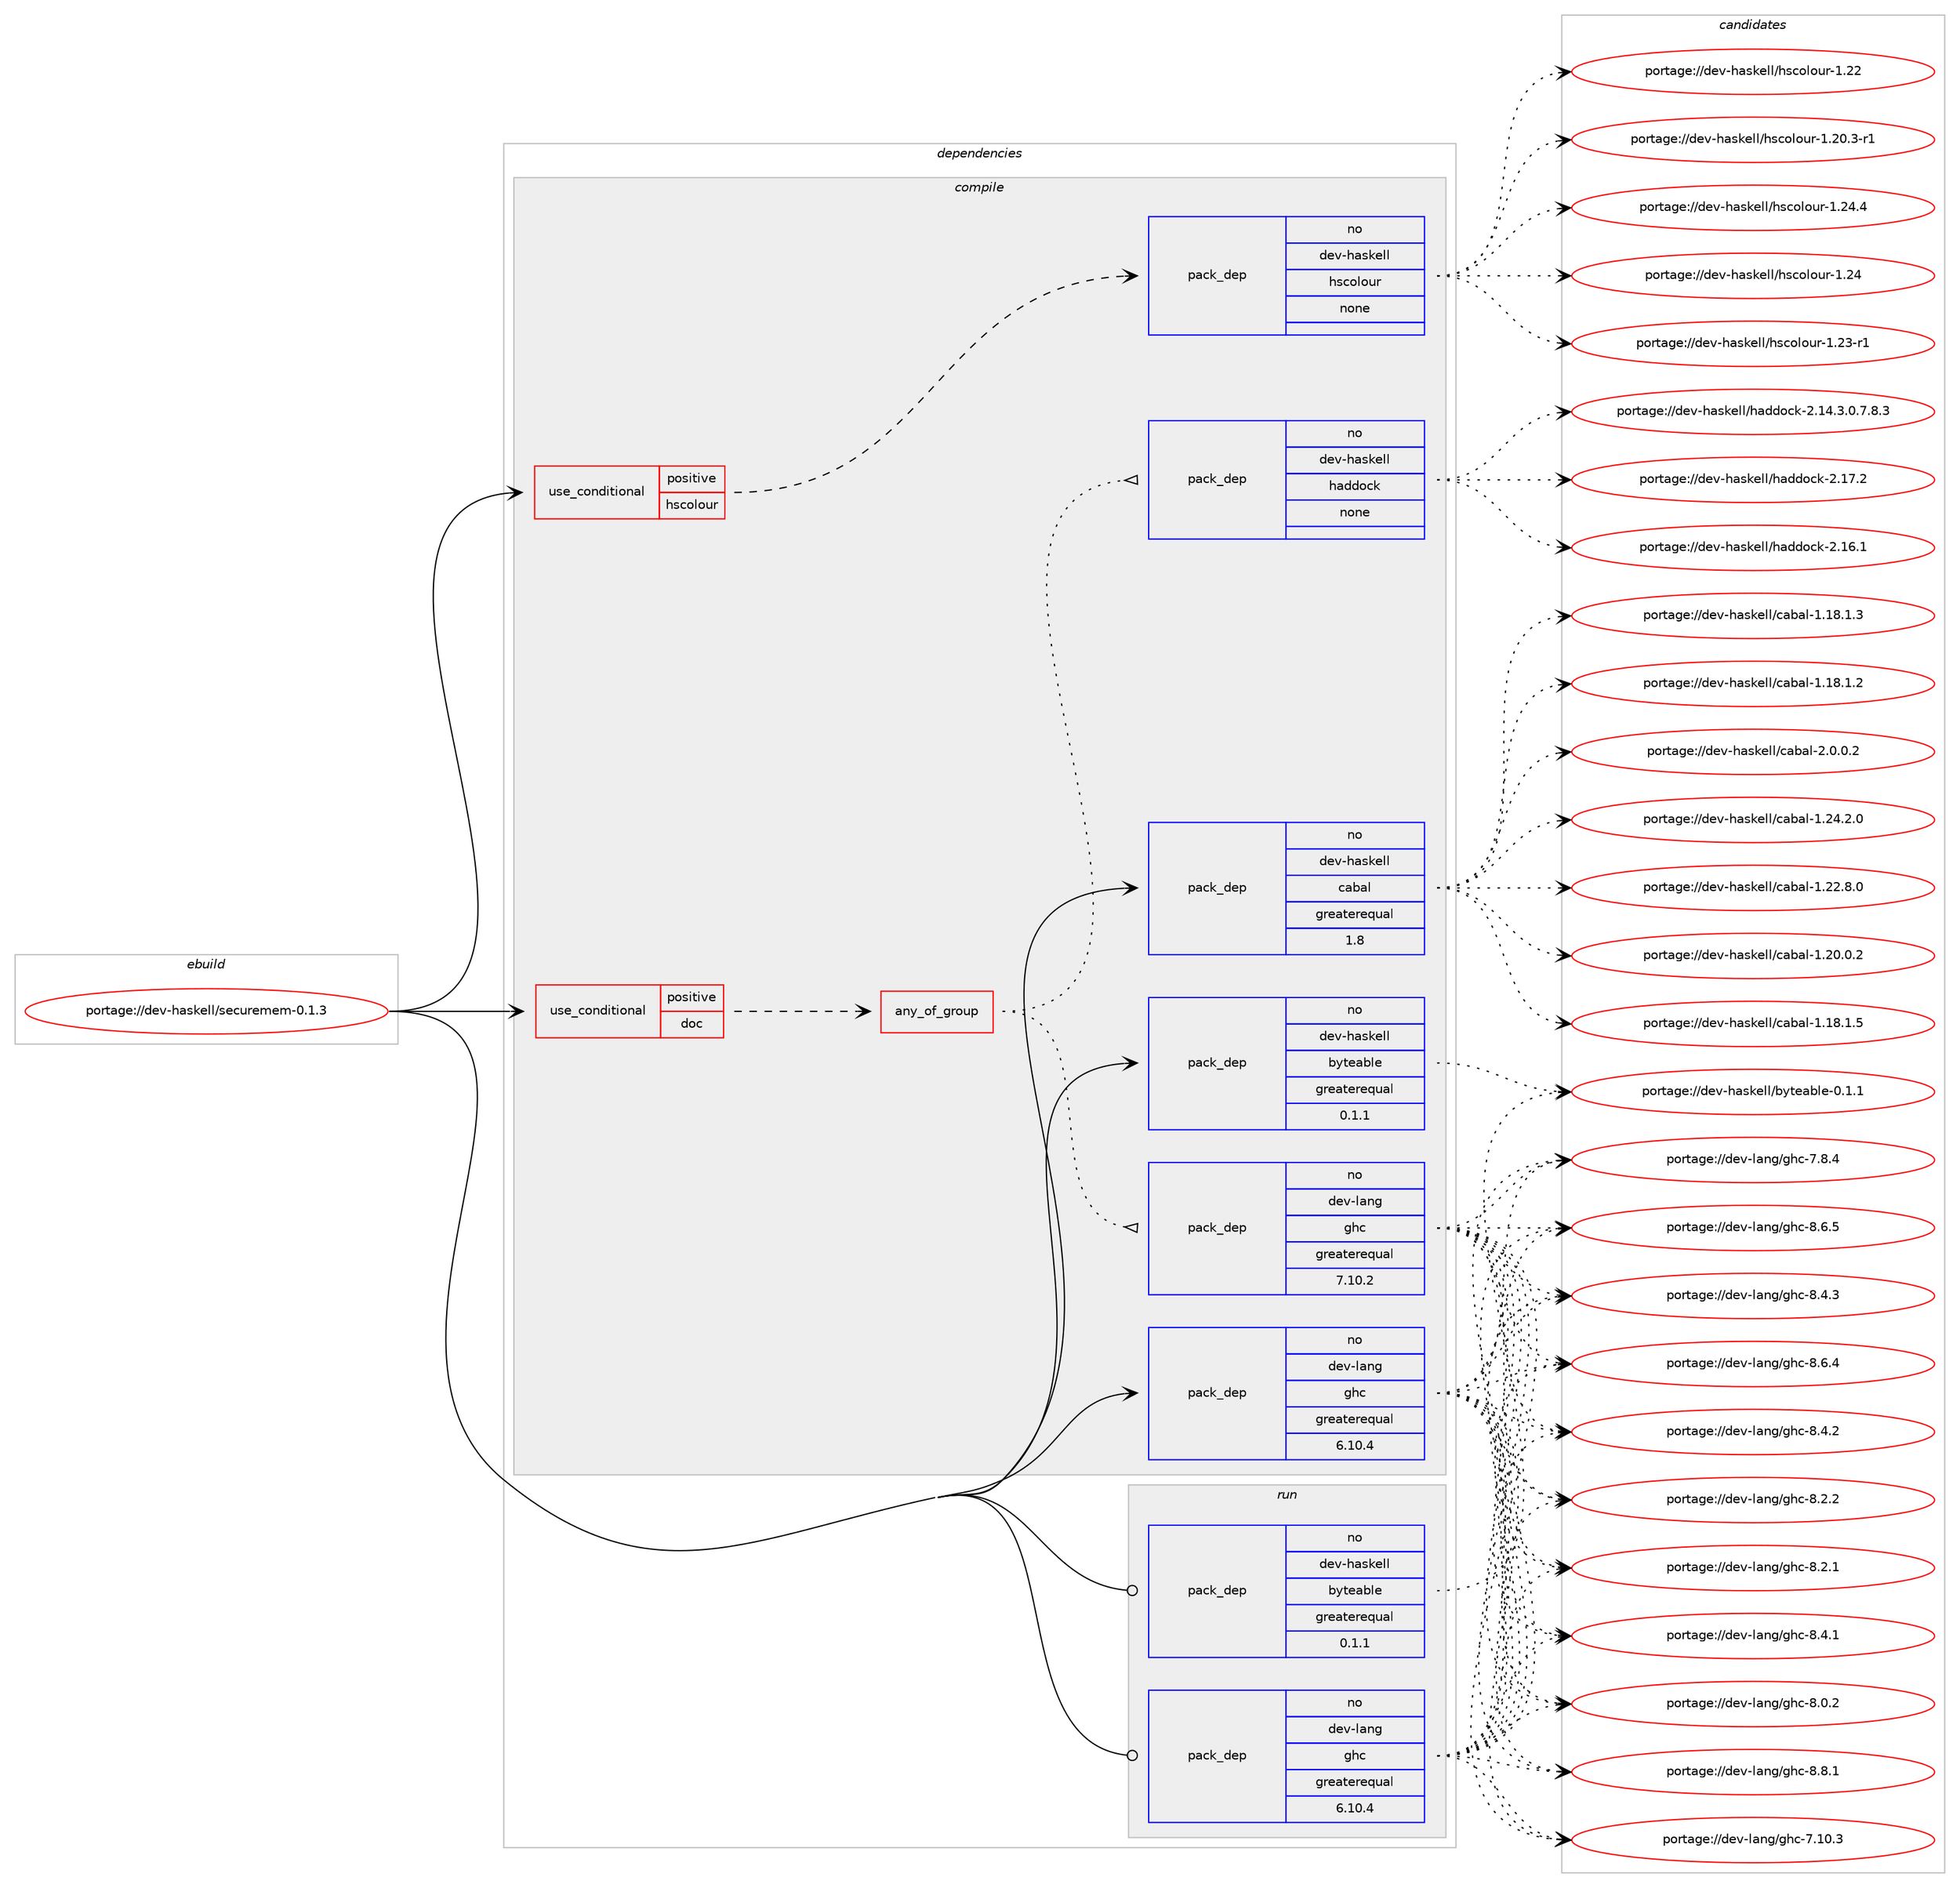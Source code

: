 digraph prolog {

# *************
# Graph options
# *************

newrank=true;
concentrate=true;
compound=true;
graph [rankdir=LR,fontname=Helvetica,fontsize=10,ranksep=1.5];#, ranksep=2.5, nodesep=0.2];
edge  [arrowhead=vee];
node  [fontname=Helvetica,fontsize=10];

# **********
# The ebuild
# **********

subgraph cluster_leftcol {
color=gray;
label=<<i>ebuild</i>>;
id [label="portage://dev-haskell/securemem-0.1.3", color=red, width=4, href="../dev-haskell/securemem-0.1.3.svg"];
}

# ****************
# The dependencies
# ****************

subgraph cluster_midcol {
color=gray;
label=<<i>dependencies</i>>;
subgraph cluster_compile {
fillcolor="#eeeeee";
style=filled;
label=<<i>compile</i>>;
subgraph cond131921 {
dependency546202 [label=<<TABLE BORDER="0" CELLBORDER="1" CELLSPACING="0" CELLPADDING="4"><TR><TD ROWSPAN="3" CELLPADDING="10">use_conditional</TD></TR><TR><TD>positive</TD></TR><TR><TD>doc</TD></TR></TABLE>>, shape=none, color=red];
subgraph any5804 {
dependency546203 [label=<<TABLE BORDER="0" CELLBORDER="1" CELLSPACING="0" CELLPADDING="4"><TR><TD CELLPADDING="10">any_of_group</TD></TR></TABLE>>, shape=none, color=red];subgraph pack408240 {
dependency546204 [label=<<TABLE BORDER="0" CELLBORDER="1" CELLSPACING="0" CELLPADDING="4" WIDTH="220"><TR><TD ROWSPAN="6" CELLPADDING="30">pack_dep</TD></TR><TR><TD WIDTH="110">no</TD></TR><TR><TD>dev-haskell</TD></TR><TR><TD>haddock</TD></TR><TR><TD>none</TD></TR><TR><TD></TD></TR></TABLE>>, shape=none, color=blue];
}
dependency546203:e -> dependency546204:w [weight=20,style="dotted",arrowhead="oinv"];
subgraph pack408241 {
dependency546205 [label=<<TABLE BORDER="0" CELLBORDER="1" CELLSPACING="0" CELLPADDING="4" WIDTH="220"><TR><TD ROWSPAN="6" CELLPADDING="30">pack_dep</TD></TR><TR><TD WIDTH="110">no</TD></TR><TR><TD>dev-lang</TD></TR><TR><TD>ghc</TD></TR><TR><TD>greaterequal</TD></TR><TR><TD>7.10.2</TD></TR></TABLE>>, shape=none, color=blue];
}
dependency546203:e -> dependency546205:w [weight=20,style="dotted",arrowhead="oinv"];
}
dependency546202:e -> dependency546203:w [weight=20,style="dashed",arrowhead="vee"];
}
id:e -> dependency546202:w [weight=20,style="solid",arrowhead="vee"];
subgraph cond131922 {
dependency546206 [label=<<TABLE BORDER="0" CELLBORDER="1" CELLSPACING="0" CELLPADDING="4"><TR><TD ROWSPAN="3" CELLPADDING="10">use_conditional</TD></TR><TR><TD>positive</TD></TR><TR><TD>hscolour</TD></TR></TABLE>>, shape=none, color=red];
subgraph pack408242 {
dependency546207 [label=<<TABLE BORDER="0" CELLBORDER="1" CELLSPACING="0" CELLPADDING="4" WIDTH="220"><TR><TD ROWSPAN="6" CELLPADDING="30">pack_dep</TD></TR><TR><TD WIDTH="110">no</TD></TR><TR><TD>dev-haskell</TD></TR><TR><TD>hscolour</TD></TR><TR><TD>none</TD></TR><TR><TD></TD></TR></TABLE>>, shape=none, color=blue];
}
dependency546206:e -> dependency546207:w [weight=20,style="dashed",arrowhead="vee"];
}
id:e -> dependency546206:w [weight=20,style="solid",arrowhead="vee"];
subgraph pack408243 {
dependency546208 [label=<<TABLE BORDER="0" CELLBORDER="1" CELLSPACING="0" CELLPADDING="4" WIDTH="220"><TR><TD ROWSPAN="6" CELLPADDING="30">pack_dep</TD></TR><TR><TD WIDTH="110">no</TD></TR><TR><TD>dev-haskell</TD></TR><TR><TD>byteable</TD></TR><TR><TD>greaterequal</TD></TR><TR><TD>0.1.1</TD></TR></TABLE>>, shape=none, color=blue];
}
id:e -> dependency546208:w [weight=20,style="solid",arrowhead="vee"];
subgraph pack408244 {
dependency546209 [label=<<TABLE BORDER="0" CELLBORDER="1" CELLSPACING="0" CELLPADDING="4" WIDTH="220"><TR><TD ROWSPAN="6" CELLPADDING="30">pack_dep</TD></TR><TR><TD WIDTH="110">no</TD></TR><TR><TD>dev-haskell</TD></TR><TR><TD>cabal</TD></TR><TR><TD>greaterequal</TD></TR><TR><TD>1.8</TD></TR></TABLE>>, shape=none, color=blue];
}
id:e -> dependency546209:w [weight=20,style="solid",arrowhead="vee"];
subgraph pack408245 {
dependency546210 [label=<<TABLE BORDER="0" CELLBORDER="1" CELLSPACING="0" CELLPADDING="4" WIDTH="220"><TR><TD ROWSPAN="6" CELLPADDING="30">pack_dep</TD></TR><TR><TD WIDTH="110">no</TD></TR><TR><TD>dev-lang</TD></TR><TR><TD>ghc</TD></TR><TR><TD>greaterequal</TD></TR><TR><TD>6.10.4</TD></TR></TABLE>>, shape=none, color=blue];
}
id:e -> dependency546210:w [weight=20,style="solid",arrowhead="vee"];
}
subgraph cluster_compileandrun {
fillcolor="#eeeeee";
style=filled;
label=<<i>compile and run</i>>;
}
subgraph cluster_run {
fillcolor="#eeeeee";
style=filled;
label=<<i>run</i>>;
subgraph pack408246 {
dependency546211 [label=<<TABLE BORDER="0" CELLBORDER="1" CELLSPACING="0" CELLPADDING="4" WIDTH="220"><TR><TD ROWSPAN="6" CELLPADDING="30">pack_dep</TD></TR><TR><TD WIDTH="110">no</TD></TR><TR><TD>dev-haskell</TD></TR><TR><TD>byteable</TD></TR><TR><TD>greaterequal</TD></TR><TR><TD>0.1.1</TD></TR></TABLE>>, shape=none, color=blue];
}
id:e -> dependency546211:w [weight=20,style="solid",arrowhead="odot"];
subgraph pack408247 {
dependency546212 [label=<<TABLE BORDER="0" CELLBORDER="1" CELLSPACING="0" CELLPADDING="4" WIDTH="220"><TR><TD ROWSPAN="6" CELLPADDING="30">pack_dep</TD></TR><TR><TD WIDTH="110">no</TD></TR><TR><TD>dev-lang</TD></TR><TR><TD>ghc</TD></TR><TR><TD>greaterequal</TD></TR><TR><TD>6.10.4</TD></TR></TABLE>>, shape=none, color=blue];
}
id:e -> dependency546212:w [weight=20,style="solid",arrowhead="odot"];
}
}

# **************
# The candidates
# **************

subgraph cluster_choices {
rank=same;
color=gray;
label=<<i>candidates</i>>;

subgraph choice408240 {
color=black;
nodesep=1;
choice100101118451049711510710110810847104971001001119910745504649554650 [label="portage://dev-haskell/haddock-2.17.2", color=red, width=4,href="../dev-haskell/haddock-2.17.2.svg"];
choice100101118451049711510710110810847104971001001119910745504649544649 [label="portage://dev-haskell/haddock-2.16.1", color=red, width=4,href="../dev-haskell/haddock-2.16.1.svg"];
choice1001011184510497115107101108108471049710010011199107455046495246514648465546564651 [label="portage://dev-haskell/haddock-2.14.3.0.7.8.3", color=red, width=4,href="../dev-haskell/haddock-2.14.3.0.7.8.3.svg"];
dependency546204:e -> choice100101118451049711510710110810847104971001001119910745504649554650:w [style=dotted,weight="100"];
dependency546204:e -> choice100101118451049711510710110810847104971001001119910745504649544649:w [style=dotted,weight="100"];
dependency546204:e -> choice1001011184510497115107101108108471049710010011199107455046495246514648465546564651:w [style=dotted,weight="100"];
}
subgraph choice408241 {
color=black;
nodesep=1;
choice10010111845108971101034710310499455646564649 [label="portage://dev-lang/ghc-8.8.1", color=red, width=4,href="../dev-lang/ghc-8.8.1.svg"];
choice10010111845108971101034710310499455646544653 [label="portage://dev-lang/ghc-8.6.5", color=red, width=4,href="../dev-lang/ghc-8.6.5.svg"];
choice10010111845108971101034710310499455646544652 [label="portage://dev-lang/ghc-8.6.4", color=red, width=4,href="../dev-lang/ghc-8.6.4.svg"];
choice10010111845108971101034710310499455646524651 [label="portage://dev-lang/ghc-8.4.3", color=red, width=4,href="../dev-lang/ghc-8.4.3.svg"];
choice10010111845108971101034710310499455646524650 [label="portage://dev-lang/ghc-8.4.2", color=red, width=4,href="../dev-lang/ghc-8.4.2.svg"];
choice10010111845108971101034710310499455646524649 [label="portage://dev-lang/ghc-8.4.1", color=red, width=4,href="../dev-lang/ghc-8.4.1.svg"];
choice10010111845108971101034710310499455646504650 [label="portage://dev-lang/ghc-8.2.2", color=red, width=4,href="../dev-lang/ghc-8.2.2.svg"];
choice10010111845108971101034710310499455646504649 [label="portage://dev-lang/ghc-8.2.1", color=red, width=4,href="../dev-lang/ghc-8.2.1.svg"];
choice10010111845108971101034710310499455646484650 [label="portage://dev-lang/ghc-8.0.2", color=red, width=4,href="../dev-lang/ghc-8.0.2.svg"];
choice10010111845108971101034710310499455546564652 [label="portage://dev-lang/ghc-7.8.4", color=red, width=4,href="../dev-lang/ghc-7.8.4.svg"];
choice1001011184510897110103471031049945554649484651 [label="portage://dev-lang/ghc-7.10.3", color=red, width=4,href="../dev-lang/ghc-7.10.3.svg"];
dependency546205:e -> choice10010111845108971101034710310499455646564649:w [style=dotted,weight="100"];
dependency546205:e -> choice10010111845108971101034710310499455646544653:w [style=dotted,weight="100"];
dependency546205:e -> choice10010111845108971101034710310499455646544652:w [style=dotted,weight="100"];
dependency546205:e -> choice10010111845108971101034710310499455646524651:w [style=dotted,weight="100"];
dependency546205:e -> choice10010111845108971101034710310499455646524650:w [style=dotted,weight="100"];
dependency546205:e -> choice10010111845108971101034710310499455646524649:w [style=dotted,weight="100"];
dependency546205:e -> choice10010111845108971101034710310499455646504650:w [style=dotted,weight="100"];
dependency546205:e -> choice10010111845108971101034710310499455646504649:w [style=dotted,weight="100"];
dependency546205:e -> choice10010111845108971101034710310499455646484650:w [style=dotted,weight="100"];
dependency546205:e -> choice10010111845108971101034710310499455546564652:w [style=dotted,weight="100"];
dependency546205:e -> choice1001011184510897110103471031049945554649484651:w [style=dotted,weight="100"];
}
subgraph choice408242 {
color=black;
nodesep=1;
choice1001011184510497115107101108108471041159911110811111711445494650524652 [label="portage://dev-haskell/hscolour-1.24.4", color=red, width=4,href="../dev-haskell/hscolour-1.24.4.svg"];
choice100101118451049711510710110810847104115991111081111171144549465052 [label="portage://dev-haskell/hscolour-1.24", color=red, width=4,href="../dev-haskell/hscolour-1.24.svg"];
choice1001011184510497115107101108108471041159911110811111711445494650514511449 [label="portage://dev-haskell/hscolour-1.23-r1", color=red, width=4,href="../dev-haskell/hscolour-1.23-r1.svg"];
choice100101118451049711510710110810847104115991111081111171144549465050 [label="portage://dev-haskell/hscolour-1.22", color=red, width=4,href="../dev-haskell/hscolour-1.22.svg"];
choice10010111845104971151071011081084710411599111108111117114454946504846514511449 [label="portage://dev-haskell/hscolour-1.20.3-r1", color=red, width=4,href="../dev-haskell/hscolour-1.20.3-r1.svg"];
dependency546207:e -> choice1001011184510497115107101108108471041159911110811111711445494650524652:w [style=dotted,weight="100"];
dependency546207:e -> choice100101118451049711510710110810847104115991111081111171144549465052:w [style=dotted,weight="100"];
dependency546207:e -> choice1001011184510497115107101108108471041159911110811111711445494650514511449:w [style=dotted,weight="100"];
dependency546207:e -> choice100101118451049711510710110810847104115991111081111171144549465050:w [style=dotted,weight="100"];
dependency546207:e -> choice10010111845104971151071011081084710411599111108111117114454946504846514511449:w [style=dotted,weight="100"];
}
subgraph choice408243 {
color=black;
nodesep=1;
choice100101118451049711510710110810847981211161019798108101454846494649 [label="portage://dev-haskell/byteable-0.1.1", color=red, width=4,href="../dev-haskell/byteable-0.1.1.svg"];
dependency546208:e -> choice100101118451049711510710110810847981211161019798108101454846494649:w [style=dotted,weight="100"];
}
subgraph choice408244 {
color=black;
nodesep=1;
choice100101118451049711510710110810847999798971084550464846484650 [label="portage://dev-haskell/cabal-2.0.0.2", color=red, width=4,href="../dev-haskell/cabal-2.0.0.2.svg"];
choice10010111845104971151071011081084799979897108454946505246504648 [label="portage://dev-haskell/cabal-1.24.2.0", color=red, width=4,href="../dev-haskell/cabal-1.24.2.0.svg"];
choice10010111845104971151071011081084799979897108454946505046564648 [label="portage://dev-haskell/cabal-1.22.8.0", color=red, width=4,href="../dev-haskell/cabal-1.22.8.0.svg"];
choice10010111845104971151071011081084799979897108454946504846484650 [label="portage://dev-haskell/cabal-1.20.0.2", color=red, width=4,href="../dev-haskell/cabal-1.20.0.2.svg"];
choice10010111845104971151071011081084799979897108454946495646494653 [label="portage://dev-haskell/cabal-1.18.1.5", color=red, width=4,href="../dev-haskell/cabal-1.18.1.5.svg"];
choice10010111845104971151071011081084799979897108454946495646494651 [label="portage://dev-haskell/cabal-1.18.1.3", color=red, width=4,href="../dev-haskell/cabal-1.18.1.3.svg"];
choice10010111845104971151071011081084799979897108454946495646494650 [label="portage://dev-haskell/cabal-1.18.1.2", color=red, width=4,href="../dev-haskell/cabal-1.18.1.2.svg"];
dependency546209:e -> choice100101118451049711510710110810847999798971084550464846484650:w [style=dotted,weight="100"];
dependency546209:e -> choice10010111845104971151071011081084799979897108454946505246504648:w [style=dotted,weight="100"];
dependency546209:e -> choice10010111845104971151071011081084799979897108454946505046564648:w [style=dotted,weight="100"];
dependency546209:e -> choice10010111845104971151071011081084799979897108454946504846484650:w [style=dotted,weight="100"];
dependency546209:e -> choice10010111845104971151071011081084799979897108454946495646494653:w [style=dotted,weight="100"];
dependency546209:e -> choice10010111845104971151071011081084799979897108454946495646494651:w [style=dotted,weight="100"];
dependency546209:e -> choice10010111845104971151071011081084799979897108454946495646494650:w [style=dotted,weight="100"];
}
subgraph choice408245 {
color=black;
nodesep=1;
choice10010111845108971101034710310499455646564649 [label="portage://dev-lang/ghc-8.8.1", color=red, width=4,href="../dev-lang/ghc-8.8.1.svg"];
choice10010111845108971101034710310499455646544653 [label="portage://dev-lang/ghc-8.6.5", color=red, width=4,href="../dev-lang/ghc-8.6.5.svg"];
choice10010111845108971101034710310499455646544652 [label="portage://dev-lang/ghc-8.6.4", color=red, width=4,href="../dev-lang/ghc-8.6.4.svg"];
choice10010111845108971101034710310499455646524651 [label="portage://dev-lang/ghc-8.4.3", color=red, width=4,href="../dev-lang/ghc-8.4.3.svg"];
choice10010111845108971101034710310499455646524650 [label="portage://dev-lang/ghc-8.4.2", color=red, width=4,href="../dev-lang/ghc-8.4.2.svg"];
choice10010111845108971101034710310499455646524649 [label="portage://dev-lang/ghc-8.4.1", color=red, width=4,href="../dev-lang/ghc-8.4.1.svg"];
choice10010111845108971101034710310499455646504650 [label="portage://dev-lang/ghc-8.2.2", color=red, width=4,href="../dev-lang/ghc-8.2.2.svg"];
choice10010111845108971101034710310499455646504649 [label="portage://dev-lang/ghc-8.2.1", color=red, width=4,href="../dev-lang/ghc-8.2.1.svg"];
choice10010111845108971101034710310499455646484650 [label="portage://dev-lang/ghc-8.0.2", color=red, width=4,href="../dev-lang/ghc-8.0.2.svg"];
choice10010111845108971101034710310499455546564652 [label="portage://dev-lang/ghc-7.8.4", color=red, width=4,href="../dev-lang/ghc-7.8.4.svg"];
choice1001011184510897110103471031049945554649484651 [label="portage://dev-lang/ghc-7.10.3", color=red, width=4,href="../dev-lang/ghc-7.10.3.svg"];
dependency546210:e -> choice10010111845108971101034710310499455646564649:w [style=dotted,weight="100"];
dependency546210:e -> choice10010111845108971101034710310499455646544653:w [style=dotted,weight="100"];
dependency546210:e -> choice10010111845108971101034710310499455646544652:w [style=dotted,weight="100"];
dependency546210:e -> choice10010111845108971101034710310499455646524651:w [style=dotted,weight="100"];
dependency546210:e -> choice10010111845108971101034710310499455646524650:w [style=dotted,weight="100"];
dependency546210:e -> choice10010111845108971101034710310499455646524649:w [style=dotted,weight="100"];
dependency546210:e -> choice10010111845108971101034710310499455646504650:w [style=dotted,weight="100"];
dependency546210:e -> choice10010111845108971101034710310499455646504649:w [style=dotted,weight="100"];
dependency546210:e -> choice10010111845108971101034710310499455646484650:w [style=dotted,weight="100"];
dependency546210:e -> choice10010111845108971101034710310499455546564652:w [style=dotted,weight="100"];
dependency546210:e -> choice1001011184510897110103471031049945554649484651:w [style=dotted,weight="100"];
}
subgraph choice408246 {
color=black;
nodesep=1;
choice100101118451049711510710110810847981211161019798108101454846494649 [label="portage://dev-haskell/byteable-0.1.1", color=red, width=4,href="../dev-haskell/byteable-0.1.1.svg"];
dependency546211:e -> choice100101118451049711510710110810847981211161019798108101454846494649:w [style=dotted,weight="100"];
}
subgraph choice408247 {
color=black;
nodesep=1;
choice10010111845108971101034710310499455646564649 [label="portage://dev-lang/ghc-8.8.1", color=red, width=4,href="../dev-lang/ghc-8.8.1.svg"];
choice10010111845108971101034710310499455646544653 [label="portage://dev-lang/ghc-8.6.5", color=red, width=4,href="../dev-lang/ghc-8.6.5.svg"];
choice10010111845108971101034710310499455646544652 [label="portage://dev-lang/ghc-8.6.4", color=red, width=4,href="../dev-lang/ghc-8.6.4.svg"];
choice10010111845108971101034710310499455646524651 [label="portage://dev-lang/ghc-8.4.3", color=red, width=4,href="../dev-lang/ghc-8.4.3.svg"];
choice10010111845108971101034710310499455646524650 [label="portage://dev-lang/ghc-8.4.2", color=red, width=4,href="../dev-lang/ghc-8.4.2.svg"];
choice10010111845108971101034710310499455646524649 [label="portage://dev-lang/ghc-8.4.1", color=red, width=4,href="../dev-lang/ghc-8.4.1.svg"];
choice10010111845108971101034710310499455646504650 [label="portage://dev-lang/ghc-8.2.2", color=red, width=4,href="../dev-lang/ghc-8.2.2.svg"];
choice10010111845108971101034710310499455646504649 [label="portage://dev-lang/ghc-8.2.1", color=red, width=4,href="../dev-lang/ghc-8.2.1.svg"];
choice10010111845108971101034710310499455646484650 [label="portage://dev-lang/ghc-8.0.2", color=red, width=4,href="../dev-lang/ghc-8.0.2.svg"];
choice10010111845108971101034710310499455546564652 [label="portage://dev-lang/ghc-7.8.4", color=red, width=4,href="../dev-lang/ghc-7.8.4.svg"];
choice1001011184510897110103471031049945554649484651 [label="portage://dev-lang/ghc-7.10.3", color=red, width=4,href="../dev-lang/ghc-7.10.3.svg"];
dependency546212:e -> choice10010111845108971101034710310499455646564649:w [style=dotted,weight="100"];
dependency546212:e -> choice10010111845108971101034710310499455646544653:w [style=dotted,weight="100"];
dependency546212:e -> choice10010111845108971101034710310499455646544652:w [style=dotted,weight="100"];
dependency546212:e -> choice10010111845108971101034710310499455646524651:w [style=dotted,weight="100"];
dependency546212:e -> choice10010111845108971101034710310499455646524650:w [style=dotted,weight="100"];
dependency546212:e -> choice10010111845108971101034710310499455646524649:w [style=dotted,weight="100"];
dependency546212:e -> choice10010111845108971101034710310499455646504650:w [style=dotted,weight="100"];
dependency546212:e -> choice10010111845108971101034710310499455646504649:w [style=dotted,weight="100"];
dependency546212:e -> choice10010111845108971101034710310499455646484650:w [style=dotted,weight="100"];
dependency546212:e -> choice10010111845108971101034710310499455546564652:w [style=dotted,weight="100"];
dependency546212:e -> choice1001011184510897110103471031049945554649484651:w [style=dotted,weight="100"];
}
}

}
